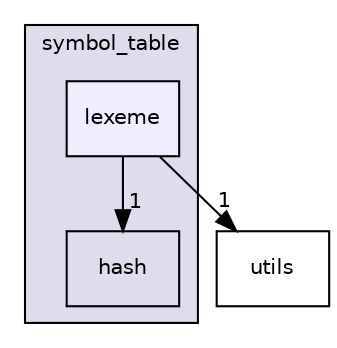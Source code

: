 digraph "src/symbol_table/lexeme" {
  compound=true
  node [ fontsize="10", fontname="Helvetica"];
  edge [ labelfontsize="10", labelfontname="Helvetica"];
  subgraph clusterdir_ee2e78e09e3523a3dc72b1c19f9afb8f {
    graph [ bgcolor="#ddddee", pencolor="black", label="symbol_table" fontname="Helvetica", fontsize="10", URL="dir_ee2e78e09e3523a3dc72b1c19f9afb8f.html"]
  dir_c967e743ed3d3752a5ff1b36b714d35b [shape=box label="hash" URL="dir_c967e743ed3d3752a5ff1b36b714d35b.html"];
  dir_3394095bbb6a04840d429d7832a63d55 [shape=box, label="lexeme", style="filled", fillcolor="#eeeeff", pencolor="black", URL="dir_3394095bbb6a04840d429d7832a63d55.html"];
  }
  dir_313caf1132e152dd9b58bea13a4052ca [shape=box label="utils" URL="dir_313caf1132e152dd9b58bea13a4052ca.html"];
  dir_3394095bbb6a04840d429d7832a63d55->dir_313caf1132e152dd9b58bea13a4052ca [headlabel="1", labeldistance=1.5 headhref="dir_000017_000023.html"];
  dir_3394095bbb6a04840d429d7832a63d55->dir_c967e743ed3d3752a5ff1b36b714d35b [headlabel="1", labeldistance=1.5 headhref="dir_000017_000016.html"];
}
